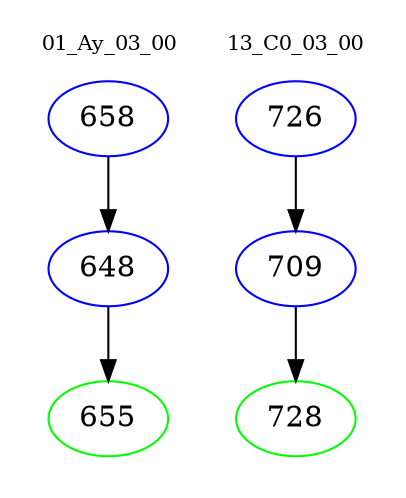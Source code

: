 digraph{
subgraph cluster_0 {
color = white
label = "01_Ay_03_00";
fontsize=10;
T0_658 [label="658", color="blue"]
T0_658 -> T0_648 [color="black"]
T0_648 [label="648", color="blue"]
T0_648 -> T0_655 [color="black"]
T0_655 [label="655", color="green"]
}
subgraph cluster_1 {
color = white
label = "13_C0_03_00";
fontsize=10;
T1_726 [label="726", color="blue"]
T1_726 -> T1_709 [color="black"]
T1_709 [label="709", color="blue"]
T1_709 -> T1_728 [color="black"]
T1_728 [label="728", color="green"]
}
}

